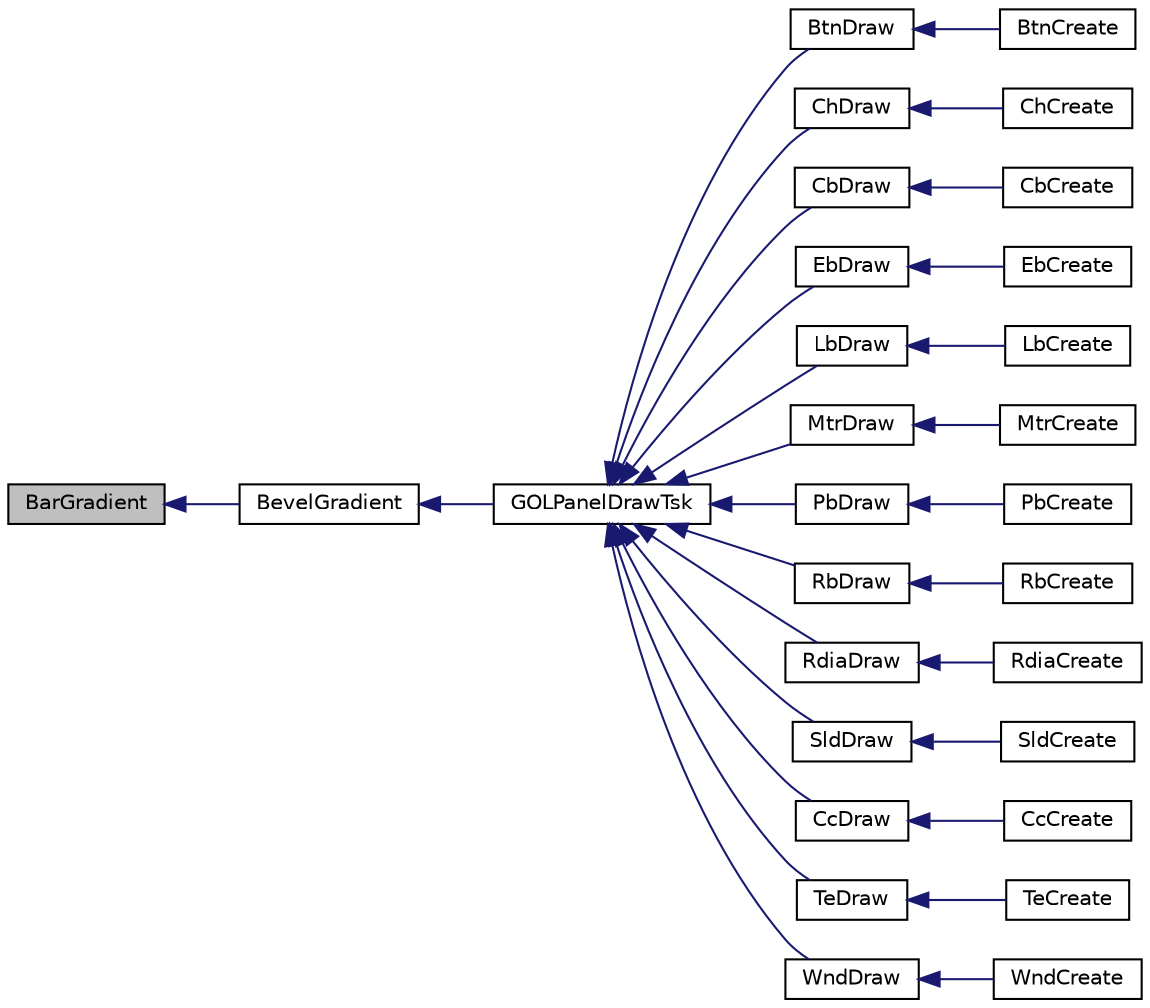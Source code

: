digraph "BarGradient"
{
  edge [fontname="Helvetica",fontsize="10",labelfontname="Helvetica",labelfontsize="10"];
  node [fontname="Helvetica",fontsize="10",shape=record];
  rankdir="LR";
  Node1 [label="BarGradient",height=0.2,width=0.4,color="black", fillcolor="grey75", style="filled", fontcolor="black"];
  Node1 -> Node2 [dir="back",color="midnightblue",fontsize="10",style="solid",fontname="Helvetica"];
  Node2 [label="BevelGradient",height=0.2,width=0.4,color="black", fillcolor="white", style="filled",URL="$_primitive_8h.html#a679c93e02fea2b29eedde577b7b576d9"];
  Node2 -> Node3 [dir="back",color="midnightblue",fontsize="10",style="solid",fontname="Helvetica"];
  Node3 [label="GOLPanelDrawTsk",height=0.2,width=0.4,color="black", fillcolor="white", style="filled",URL="$_g_o_l_8h.html#a9d993f570a5a333450b08addacdfc974"];
  Node3 -> Node4 [dir="back",color="midnightblue",fontsize="10",style="solid",fontname="Helvetica"];
  Node4 [label="BtnDraw",height=0.2,width=0.4,color="black", fillcolor="white", style="filled",URL="$_button_8h.html#abbe1146f1099bd0efcd920b38e48f7c0"];
  Node4 -> Node5 [dir="back",color="midnightblue",fontsize="10",style="solid",fontname="Helvetica"];
  Node5 [label="BtnCreate",height=0.2,width=0.4,color="black", fillcolor="white", style="filled",URL="$_button_8h.html#a58bae4324dd2fe73c331fbcde3e997e0"];
  Node3 -> Node6 [dir="back",color="midnightblue",fontsize="10",style="solid",fontname="Helvetica"];
  Node6 [label="ChDraw",height=0.2,width=0.4,color="black", fillcolor="white", style="filled",URL="$_chart_8h.html#ae94d3144d62a125f960cc138130721bb"];
  Node6 -> Node7 [dir="back",color="midnightblue",fontsize="10",style="solid",fontname="Helvetica"];
  Node7 [label="ChCreate",height=0.2,width=0.4,color="black", fillcolor="white", style="filled",URL="$_chart_8h.html#a5acd1aa33b2b87e8c6d976c1bcdfadf9"];
  Node3 -> Node8 [dir="back",color="midnightblue",fontsize="10",style="solid",fontname="Helvetica"];
  Node8 [label="CbDraw",height=0.2,width=0.4,color="black", fillcolor="white", style="filled",URL="$_check_box_8h.html#a3e8cd29f18ad886f66c756f4306bc077"];
  Node8 -> Node9 [dir="back",color="midnightblue",fontsize="10",style="solid",fontname="Helvetica"];
  Node9 [label="CbCreate",height=0.2,width=0.4,color="black", fillcolor="white", style="filled",URL="$_check_box_8h.html#a2c9fec16e1cac381a73d28038c7b6747"];
  Node3 -> Node10 [dir="back",color="midnightblue",fontsize="10",style="solid",fontname="Helvetica"];
  Node10 [label="EbDraw",height=0.2,width=0.4,color="black", fillcolor="white", style="filled",URL="$_edit_box_8h.html#aa62476b8c9ee6fd4acade2e21c4b2adb"];
  Node10 -> Node11 [dir="back",color="midnightblue",fontsize="10",style="solid",fontname="Helvetica"];
  Node11 [label="EbCreate",height=0.2,width=0.4,color="black", fillcolor="white", style="filled",URL="$_edit_box_8h.html#a3f6da3c8eb9028edaaae00dc7dbe38a5"];
  Node3 -> Node12 [dir="back",color="midnightblue",fontsize="10",style="solid",fontname="Helvetica"];
  Node12 [label="LbDraw",height=0.2,width=0.4,color="black", fillcolor="white", style="filled",URL="$_list_box_8h.html#a758bba266f1d0788d9a0c4b97b7c64da"];
  Node12 -> Node13 [dir="back",color="midnightblue",fontsize="10",style="solid",fontname="Helvetica"];
  Node13 [label="LbCreate",height=0.2,width=0.4,color="black", fillcolor="white", style="filled",URL="$_list_box_8h.html#a46b6f8a76f784014b5f7dbee460a6cf9"];
  Node3 -> Node14 [dir="back",color="midnightblue",fontsize="10",style="solid",fontname="Helvetica"];
  Node14 [label="MtrDraw",height=0.2,width=0.4,color="black", fillcolor="white", style="filled",URL="$_meter_8h.html#a8b28060425794f091c24f355326272dd"];
  Node14 -> Node15 [dir="back",color="midnightblue",fontsize="10",style="solid",fontname="Helvetica"];
  Node15 [label="MtrCreate",height=0.2,width=0.4,color="black", fillcolor="white", style="filled",URL="$_meter_8h.html#ab024a60648ca28bfb3ef8180df871ca0"];
  Node3 -> Node16 [dir="back",color="midnightblue",fontsize="10",style="solid",fontname="Helvetica"];
  Node16 [label="PbDraw",height=0.2,width=0.4,color="black", fillcolor="white", style="filled",URL="$_progress_bar_8h.html#a5afb6fade21d0a76246e6e38a656b5a8"];
  Node16 -> Node17 [dir="back",color="midnightblue",fontsize="10",style="solid",fontname="Helvetica"];
  Node17 [label="PbCreate",height=0.2,width=0.4,color="black", fillcolor="white", style="filled",URL="$_progress_bar_8h.html#a8946d265b423560fb9120376bf0c1afd"];
  Node3 -> Node18 [dir="back",color="midnightblue",fontsize="10",style="solid",fontname="Helvetica"];
  Node18 [label="RbDraw",height=0.2,width=0.4,color="black", fillcolor="white", style="filled",URL="$_radio_button_8h.html#afc75c4b3bf496f30884ea9219baa3957"];
  Node18 -> Node19 [dir="back",color="midnightblue",fontsize="10",style="solid",fontname="Helvetica"];
  Node19 [label="RbCreate",height=0.2,width=0.4,color="black", fillcolor="white", style="filled",URL="$_radio_button_8h.html#a4bed4cf89c510288f46f65e2ecb8b3eb"];
  Node3 -> Node20 [dir="back",color="midnightblue",fontsize="10",style="solid",fontname="Helvetica"];
  Node20 [label="RdiaDraw",height=0.2,width=0.4,color="black", fillcolor="white", style="filled",URL="$_round_dial_8h.html#a3581ef42840e731d0edfaa819da8ce63"];
  Node20 -> Node21 [dir="back",color="midnightblue",fontsize="10",style="solid",fontname="Helvetica"];
  Node21 [label="RdiaCreate",height=0.2,width=0.4,color="black", fillcolor="white", style="filled",URL="$_round_dial_8h.html#a110b820e88b0eb66d71588860795295c"];
  Node3 -> Node22 [dir="back",color="midnightblue",fontsize="10",style="solid",fontname="Helvetica"];
  Node22 [label="SldDraw",height=0.2,width=0.4,color="black", fillcolor="white", style="filled",URL="$_slider_8h.html#a7c047563deea387da3510b081ccc2bd9"];
  Node22 -> Node23 [dir="back",color="midnightblue",fontsize="10",style="solid",fontname="Helvetica"];
  Node23 [label="SldCreate",height=0.2,width=0.4,color="black", fillcolor="white", style="filled",URL="$_slider_8h.html#a2c24b3f670799ef372288caba9811afd"];
  Node3 -> Node24 [dir="back",color="midnightblue",fontsize="10",style="solid",fontname="Helvetica"];
  Node24 [label="CcDraw",height=0.2,width=0.4,color="black", fillcolor="white", style="filled",URL="$_template_8h.html#a14d0f0ccb95a948abb43bcef8e93e7ee"];
  Node24 -> Node25 [dir="back",color="midnightblue",fontsize="10",style="solid",fontname="Helvetica"];
  Node25 [label="CcCreate",height=0.2,width=0.4,color="black", fillcolor="white", style="filled",URL="$_template_8h.html#a43d0c1eb24681ea202a84d5f5fab6fec"];
  Node3 -> Node26 [dir="back",color="midnightblue",fontsize="10",style="solid",fontname="Helvetica"];
  Node26 [label="TeDraw",height=0.2,width=0.4,color="black", fillcolor="white", style="filled",URL="$_text_entry_8h.html#a8bdd75439fcce4ea923987097241c6ce"];
  Node26 -> Node27 [dir="back",color="midnightblue",fontsize="10",style="solid",fontname="Helvetica"];
  Node27 [label="TeCreate",height=0.2,width=0.4,color="black", fillcolor="white", style="filled",URL="$_text_entry_8h.html#af1d2045c270eadb98c741942dabfa52a"];
  Node3 -> Node28 [dir="back",color="midnightblue",fontsize="10",style="solid",fontname="Helvetica"];
  Node28 [label="WndDraw",height=0.2,width=0.4,color="black", fillcolor="white", style="filled",URL="$_window_8h.html#a906e624492d1bad972d4b4f8fe475f6e"];
  Node28 -> Node29 [dir="back",color="midnightblue",fontsize="10",style="solid",fontname="Helvetica"];
  Node29 [label="WndCreate",height=0.2,width=0.4,color="black", fillcolor="white", style="filled",URL="$_window_8h.html#a7ec95799039f19ed96e2f62bb1ea877f"];
}
